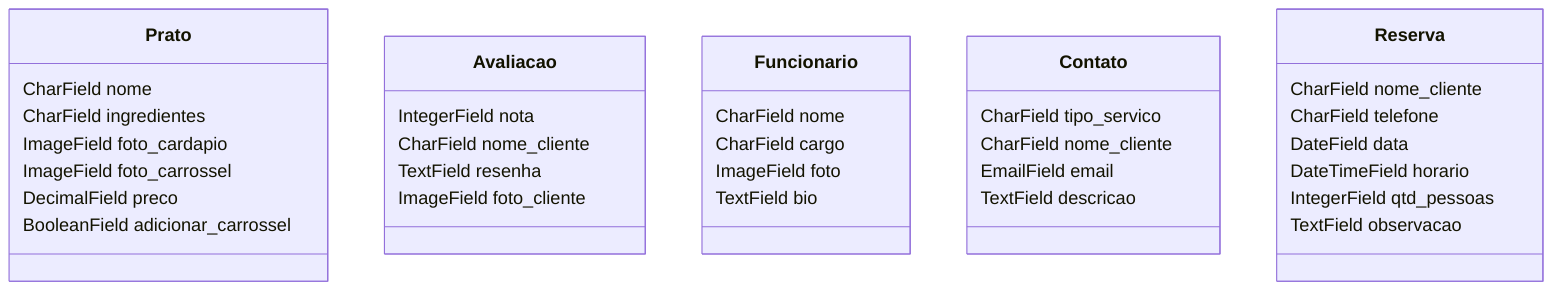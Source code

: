 classDiagram
    class Prato{
      CharField nome
      CharField ingredientes
      ImageField foto_cardapio
      ImageField foto_carrossel
      DecimalField preco
      BooleanField adicionar_carrossel
    }
    class Avaliacao{
      IntegerField nota
      CharField nome_cliente
      TextField resenha
      ImageField foto_cliente
    }
    class Funcionario{
      CharField nome
      CharField cargo
      ImageField foto
      TextField bio
    }
    class Contato{
      CharField tipo_servico
      CharField nome_cliente
      EmailField email
      TextField descricao
    }
    class Reserva {
      CharField nome_cliente
      CharField telefone
      DateField data
      DateTimeField horario
      IntegerField qtd_pessoas
      TextField observacao
    }